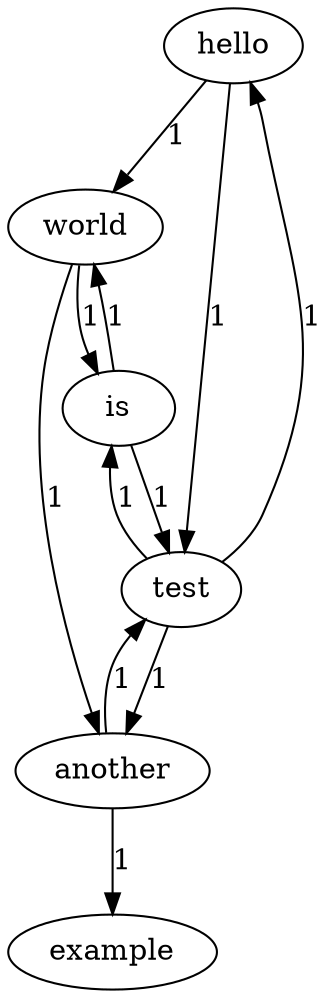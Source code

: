 digraph TextGraph {
hello;
world;
is;
test;
another;
example;
hello -> world [label = 1];
world -> is [label = 1];
is -> test [label = 1];
test -> hello [label = 1];
test -> is [label = 1];
test -> another [label = 1];
another -> test [label = 1];
another -> example [label = 1];
is -> world [label = 1];
world -> another [label = 1];
hello -> test [label = 1];
}